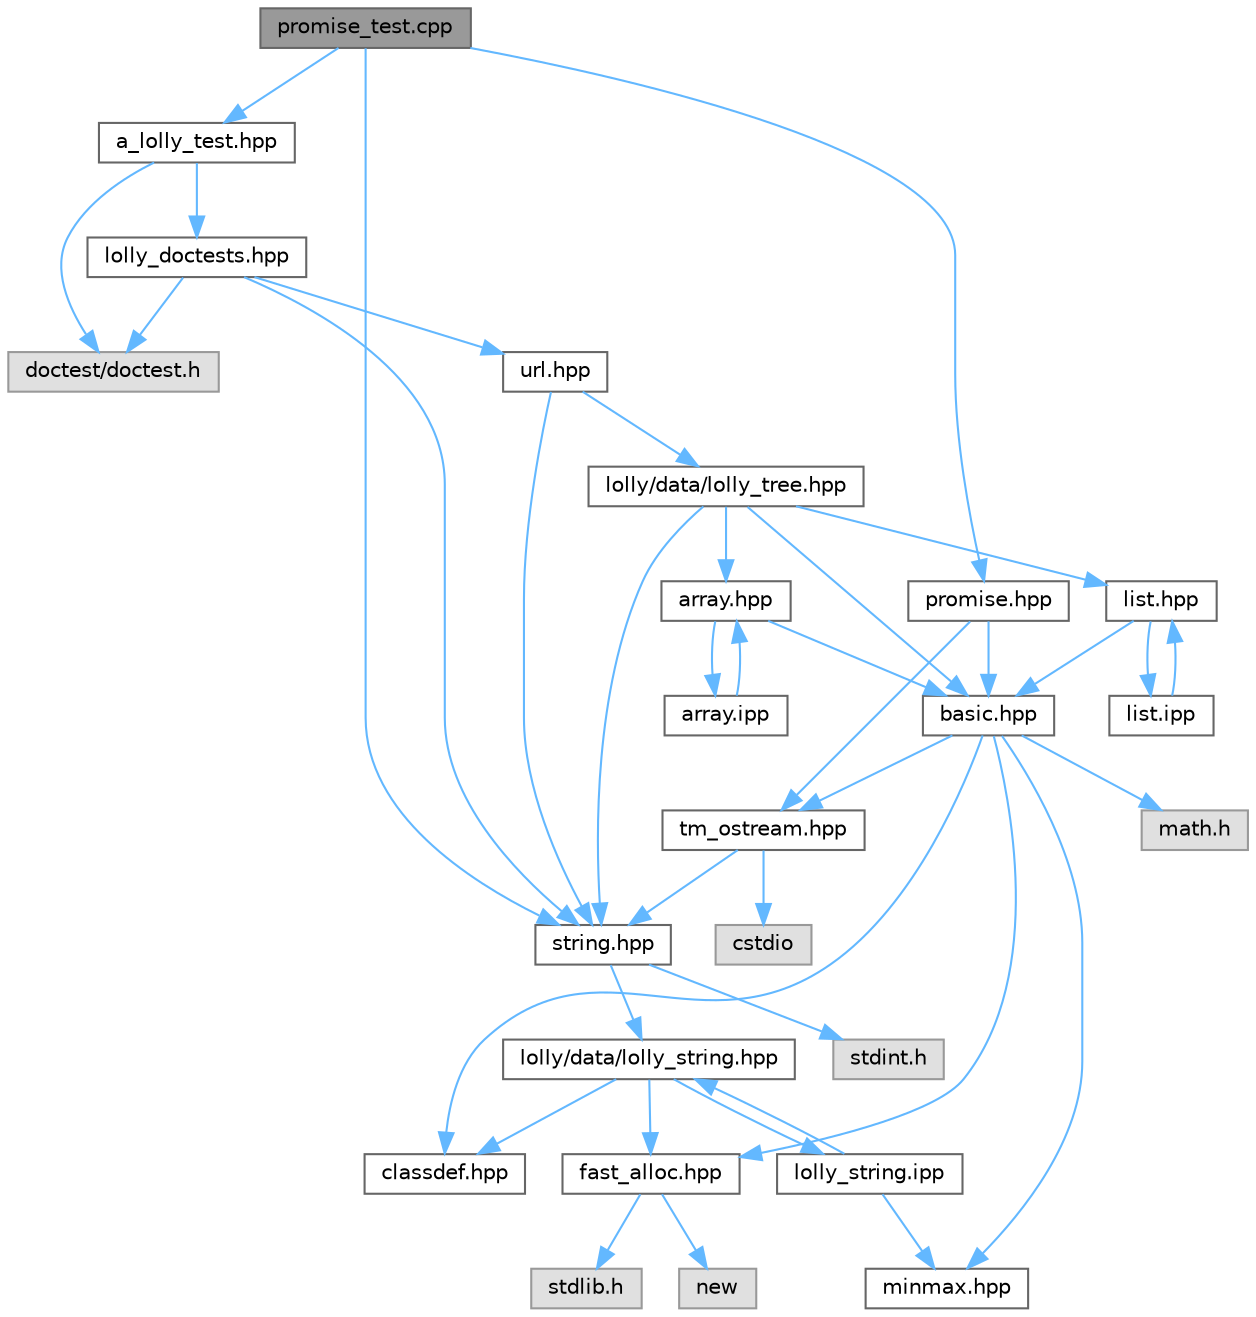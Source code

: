 digraph "promise_test.cpp"
{
 // LATEX_PDF_SIZE
  bgcolor="transparent";
  edge [fontname=Helvetica,fontsize=10,labelfontname=Helvetica,labelfontsize=10];
  node [fontname=Helvetica,fontsize=10,shape=box,height=0.2,width=0.4];
  Node1 [id="Node000001",label="promise_test.cpp",height=0.2,width=0.4,color="gray40", fillcolor="grey60", style="filled", fontcolor="black",tooltip=" "];
  Node1 -> Node2 [id="edge1_Node000001_Node000002",color="steelblue1",style="solid",tooltip=" "];
  Node2 [id="Node000002",label="a_lolly_test.hpp",height=0.2,width=0.4,color="grey40", fillcolor="white", style="filled",URL="$a__lolly__test_8hpp.html",tooltip=" "];
  Node2 -> Node3 [id="edge2_Node000002_Node000003",color="steelblue1",style="solid",tooltip=" "];
  Node3 [id="Node000003",label="doctest/doctest.h",height=0.2,width=0.4,color="grey60", fillcolor="#E0E0E0", style="filled",tooltip=" "];
  Node2 -> Node4 [id="edge3_Node000002_Node000004",color="steelblue1",style="solid",tooltip=" "];
  Node4 [id="Node000004",label="lolly_doctests.hpp",height=0.2,width=0.4,color="grey40", fillcolor="white", style="filled",URL="$lolly__doctests_8hpp.html",tooltip=" "];
  Node4 -> Node3 [id="edge4_Node000004_Node000003",color="steelblue1",style="solid",tooltip=" "];
  Node4 -> Node5 [id="edge5_Node000004_Node000005",color="steelblue1",style="solid",tooltip=" "];
  Node5 [id="Node000005",label="string.hpp",height=0.2,width=0.4,color="grey40", fillcolor="white", style="filled",URL="$string_8hpp.html",tooltip=" "];
  Node5 -> Node6 [id="edge6_Node000005_Node000006",color="steelblue1",style="solid",tooltip=" "];
  Node6 [id="Node000006",label="lolly/data/lolly_string.hpp",height=0.2,width=0.4,color="grey40", fillcolor="white", style="filled",URL="$lolly__string_8hpp.html",tooltip=" "];
  Node6 -> Node7 [id="edge7_Node000006_Node000007",color="steelblue1",style="solid",tooltip=" "];
  Node7 [id="Node000007",label="classdef.hpp",height=0.2,width=0.4,color="grey40", fillcolor="white", style="filled",URL="$classdef_8hpp.html",tooltip=" "];
  Node6 -> Node8 [id="edge8_Node000006_Node000008",color="steelblue1",style="solid",tooltip=" "];
  Node8 [id="Node000008",label="fast_alloc.hpp",height=0.2,width=0.4,color="grey40", fillcolor="white", style="filled",URL="$fast__alloc_8hpp.html",tooltip=" "];
  Node8 -> Node9 [id="edge9_Node000008_Node000009",color="steelblue1",style="solid",tooltip=" "];
  Node9 [id="Node000009",label="stdlib.h",height=0.2,width=0.4,color="grey60", fillcolor="#E0E0E0", style="filled",tooltip=" "];
  Node8 -> Node10 [id="edge10_Node000008_Node000010",color="steelblue1",style="solid",tooltip=" "];
  Node10 [id="Node000010",label="new",height=0.2,width=0.4,color="grey60", fillcolor="#E0E0E0", style="filled",tooltip=" "];
  Node6 -> Node11 [id="edge11_Node000006_Node000011",color="steelblue1",style="solid",tooltip=" "];
  Node11 [id="Node000011",label="lolly_string.ipp",height=0.2,width=0.4,color="grey40", fillcolor="white", style="filled",URL="$lolly__string_8ipp.html",tooltip=" "];
  Node11 -> Node6 [id="edge12_Node000011_Node000006",color="steelblue1",style="solid",tooltip=" "];
  Node11 -> Node12 [id="edge13_Node000011_Node000012",color="steelblue1",style="solid",tooltip=" "];
  Node12 [id="Node000012",label="minmax.hpp",height=0.2,width=0.4,color="grey40", fillcolor="white", style="filled",URL="$minmax_8hpp.html",tooltip=" "];
  Node5 -> Node13 [id="edge14_Node000005_Node000013",color="steelblue1",style="solid",tooltip=" "];
  Node13 [id="Node000013",label="stdint.h",height=0.2,width=0.4,color="grey60", fillcolor="#E0E0E0", style="filled",tooltip=" "];
  Node4 -> Node14 [id="edge15_Node000004_Node000014",color="steelblue1",style="solid",tooltip=" "];
  Node14 [id="Node000014",label="url.hpp",height=0.2,width=0.4,color="grey40", fillcolor="white", style="filled",URL="$url_8hpp.html",tooltip=" "];
  Node14 -> Node15 [id="edge16_Node000014_Node000015",color="steelblue1",style="solid",tooltip=" "];
  Node15 [id="Node000015",label="lolly/data/lolly_tree.hpp",height=0.2,width=0.4,color="grey40", fillcolor="white", style="filled",URL="$lolly__tree_8hpp.html",tooltip=" "];
  Node15 -> Node16 [id="edge17_Node000015_Node000016",color="steelblue1",style="solid",tooltip=" "];
  Node16 [id="Node000016",label="array.hpp",height=0.2,width=0.4,color="grey40", fillcolor="white", style="filled",URL="$array_8hpp.html",tooltip=" "];
  Node16 -> Node17 [id="edge18_Node000016_Node000017",color="steelblue1",style="solid",tooltip=" "];
  Node17 [id="Node000017",label="basic.hpp",height=0.2,width=0.4,color="grey40", fillcolor="white", style="filled",URL="$basic_8hpp.html",tooltip=" "];
  Node17 -> Node7 [id="edge19_Node000017_Node000007",color="steelblue1",style="solid",tooltip=" "];
  Node17 -> Node8 [id="edge20_Node000017_Node000008",color="steelblue1",style="solid",tooltip=" "];
  Node17 -> Node12 [id="edge21_Node000017_Node000012",color="steelblue1",style="solid",tooltip=" "];
  Node17 -> Node18 [id="edge22_Node000017_Node000018",color="steelblue1",style="solid",tooltip=" "];
  Node18 [id="Node000018",label="tm_ostream.hpp",height=0.2,width=0.4,color="grey40", fillcolor="white", style="filled",URL="$tm__ostream_8hpp.html",tooltip=" "];
  Node18 -> Node5 [id="edge23_Node000018_Node000005",color="steelblue1",style="solid",tooltip=" "];
  Node18 -> Node19 [id="edge24_Node000018_Node000019",color="steelblue1",style="solid",tooltip=" "];
  Node19 [id="Node000019",label="cstdio",height=0.2,width=0.4,color="grey60", fillcolor="#E0E0E0", style="filled",tooltip=" "];
  Node17 -> Node20 [id="edge25_Node000017_Node000020",color="steelblue1",style="solid",tooltip=" "];
  Node20 [id="Node000020",label="math.h",height=0.2,width=0.4,color="grey60", fillcolor="#E0E0E0", style="filled",tooltip=" "];
  Node16 -> Node21 [id="edge26_Node000016_Node000021",color="steelblue1",style="solid",tooltip=" "];
  Node21 [id="Node000021",label="array.ipp",height=0.2,width=0.4,color="grey40", fillcolor="white", style="filled",URL="$array_8ipp.html",tooltip=" "];
  Node21 -> Node16 [id="edge27_Node000021_Node000016",color="steelblue1",style="solid",tooltip=" "];
  Node15 -> Node17 [id="edge28_Node000015_Node000017",color="steelblue1",style="solid",tooltip=" "];
  Node15 -> Node22 [id="edge29_Node000015_Node000022",color="steelblue1",style="solid",tooltip=" "];
  Node22 [id="Node000022",label="list.hpp",height=0.2,width=0.4,color="grey40", fillcolor="white", style="filled",URL="$list_8hpp.html",tooltip=" "];
  Node22 -> Node17 [id="edge30_Node000022_Node000017",color="steelblue1",style="solid",tooltip=" "];
  Node22 -> Node23 [id="edge31_Node000022_Node000023",color="steelblue1",style="solid",tooltip=" "];
  Node23 [id="Node000023",label="list.ipp",height=0.2,width=0.4,color="grey40", fillcolor="white", style="filled",URL="$list_8ipp.html",tooltip=" "];
  Node23 -> Node22 [id="edge32_Node000023_Node000022",color="steelblue1",style="solid",tooltip=" "];
  Node15 -> Node5 [id="edge33_Node000015_Node000005",color="steelblue1",style="solid",tooltip=" "];
  Node14 -> Node5 [id="edge34_Node000014_Node000005",color="steelblue1",style="solid",tooltip=" "];
  Node1 -> Node24 [id="edge35_Node000001_Node000024",color="steelblue1",style="solid",tooltip=" "];
  Node24 [id="Node000024",label="promise.hpp",height=0.2,width=0.4,color="grey40", fillcolor="white", style="filled",URL="$promise_8hpp.html",tooltip=" "];
  Node24 -> Node17 [id="edge36_Node000024_Node000017",color="steelblue1",style="solid",tooltip=" "];
  Node24 -> Node18 [id="edge37_Node000024_Node000018",color="steelblue1",style="solid",tooltip=" "];
  Node1 -> Node5 [id="edge38_Node000001_Node000005",color="steelblue1",style="solid",tooltip=" "];
}
